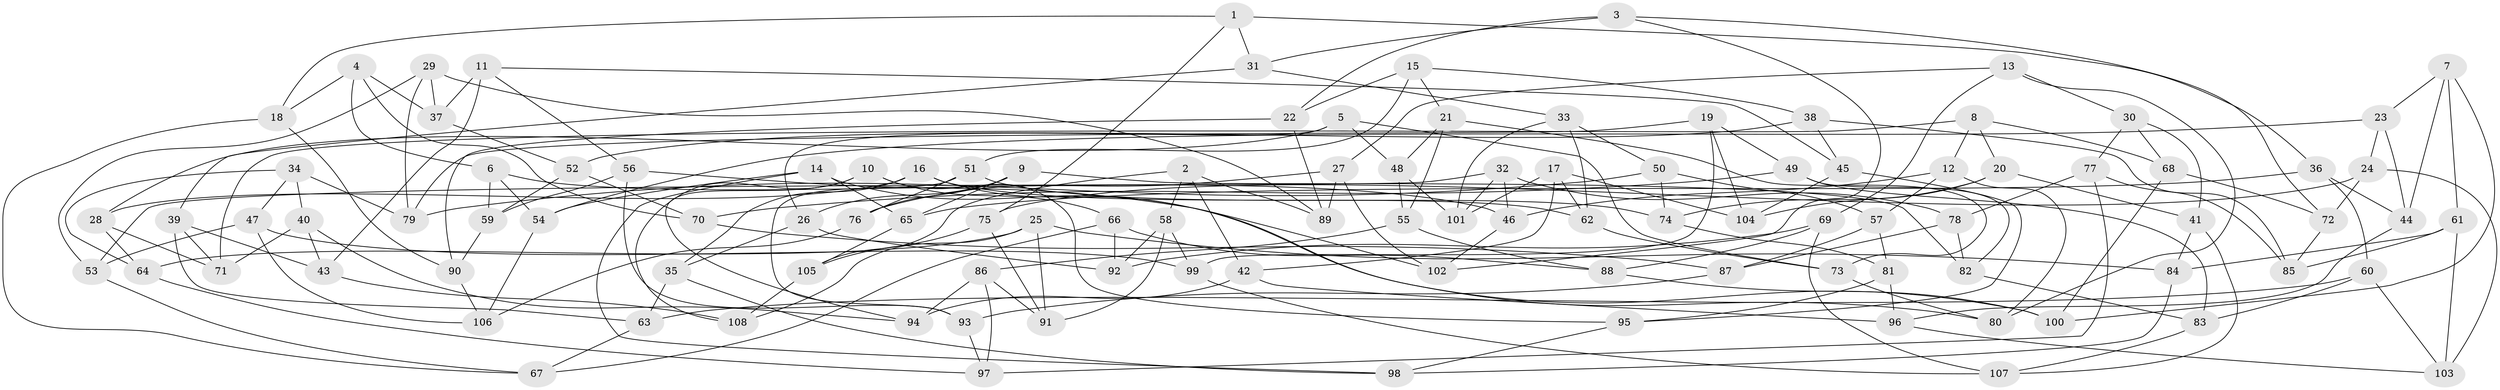 // coarse degree distribution, {9: 0.02631578947368421, 11: 0.02631578947368421, 4: 0.8421052631578947, 10: 0.02631578947368421, 12: 0.02631578947368421, 5: 0.013157894736842105, 3: 0.039473684210526314}
// Generated by graph-tools (version 1.1) at 2025/53/03/04/25 22:53:49]
// undirected, 108 vertices, 216 edges
graph export_dot {
  node [color=gray90,style=filled];
  1;
  2;
  3;
  4;
  5;
  6;
  7;
  8;
  9;
  10;
  11;
  12;
  13;
  14;
  15;
  16;
  17;
  18;
  19;
  20;
  21;
  22;
  23;
  24;
  25;
  26;
  27;
  28;
  29;
  30;
  31;
  32;
  33;
  34;
  35;
  36;
  37;
  38;
  39;
  40;
  41;
  42;
  43;
  44;
  45;
  46;
  47;
  48;
  49;
  50;
  51;
  52;
  53;
  54;
  55;
  56;
  57;
  58;
  59;
  60;
  61;
  62;
  63;
  64;
  65;
  66;
  67;
  68;
  69;
  70;
  71;
  72;
  73;
  74;
  75;
  76;
  77;
  78;
  79;
  80;
  81;
  82;
  83;
  84;
  85;
  86;
  87;
  88;
  89;
  90;
  91;
  92;
  93;
  94;
  95;
  96;
  97;
  98;
  99;
  100;
  101;
  102;
  103;
  104;
  105;
  106;
  107;
  108;
  1 -- 75;
  1 -- 18;
  1 -- 31;
  1 -- 36;
  2 -- 58;
  2 -- 105;
  2 -- 42;
  2 -- 89;
  3 -- 22;
  3 -- 72;
  3 -- 102;
  3 -- 31;
  4 -- 37;
  4 -- 6;
  4 -- 18;
  4 -- 70;
  5 -- 28;
  5 -- 26;
  5 -- 48;
  5 -- 73;
  6 -- 54;
  6 -- 59;
  6 -- 46;
  7 -- 23;
  7 -- 100;
  7 -- 61;
  7 -- 44;
  8 -- 12;
  8 -- 20;
  8 -- 71;
  8 -- 68;
  9 -- 26;
  9 -- 65;
  9 -- 76;
  9 -- 82;
  10 -- 94;
  10 -- 108;
  10 -- 66;
  10 -- 95;
  11 -- 45;
  11 -- 37;
  11 -- 56;
  11 -- 43;
  12 -- 57;
  12 -- 80;
  12 -- 46;
  13 -- 27;
  13 -- 80;
  13 -- 30;
  13 -- 69;
  14 -- 80;
  14 -- 54;
  14 -- 65;
  14 -- 98;
  15 -- 51;
  15 -- 22;
  15 -- 38;
  15 -- 21;
  16 -- 35;
  16 -- 100;
  16 -- 62;
  16 -- 28;
  17 -- 62;
  17 -- 104;
  17 -- 101;
  17 -- 42;
  18 -- 90;
  18 -- 67;
  19 -- 79;
  19 -- 104;
  19 -- 99;
  19 -- 49;
  20 -- 104;
  20 -- 74;
  20 -- 41;
  21 -- 48;
  21 -- 73;
  21 -- 55;
  22 -- 89;
  22 -- 90;
  23 -- 44;
  23 -- 54;
  23 -- 24;
  24 -- 75;
  24 -- 72;
  24 -- 103;
  25 -- 64;
  25 -- 108;
  25 -- 91;
  25 -- 84;
  26 -- 35;
  26 -- 92;
  27 -- 102;
  27 -- 89;
  27 -- 76;
  28 -- 71;
  28 -- 64;
  29 -- 79;
  29 -- 89;
  29 -- 53;
  29 -- 37;
  30 -- 41;
  30 -- 68;
  30 -- 77;
  31 -- 39;
  31 -- 33;
  32 -- 101;
  32 -- 78;
  32 -- 46;
  32 -- 53;
  33 -- 101;
  33 -- 50;
  33 -- 62;
  34 -- 40;
  34 -- 64;
  34 -- 47;
  34 -- 79;
  35 -- 63;
  35 -- 98;
  36 -- 65;
  36 -- 60;
  36 -- 44;
  37 -- 52;
  38 -- 52;
  38 -- 85;
  38 -- 45;
  39 -- 63;
  39 -- 71;
  39 -- 43;
  40 -- 43;
  40 -- 94;
  40 -- 71;
  41 -- 107;
  41 -- 84;
  42 -- 94;
  42 -- 96;
  43 -- 108;
  44 -- 96;
  45 -- 104;
  45 -- 95;
  46 -- 102;
  47 -- 53;
  47 -- 106;
  47 -- 99;
  48 -- 55;
  48 -- 101;
  49 -- 70;
  49 -- 83;
  49 -- 82;
  50 -- 74;
  50 -- 57;
  50 -- 79;
  51 -- 76;
  51 -- 93;
  51 -- 74;
  52 -- 70;
  52 -- 59;
  53 -- 67;
  54 -- 106;
  55 -- 86;
  55 -- 88;
  56 -- 102;
  56 -- 59;
  56 -- 93;
  57 -- 81;
  57 -- 87;
  58 -- 92;
  58 -- 99;
  58 -- 91;
  59 -- 90;
  60 -- 83;
  60 -- 103;
  60 -- 63;
  61 -- 103;
  61 -- 85;
  61 -- 84;
  62 -- 73;
  63 -- 67;
  64 -- 97;
  65 -- 105;
  66 -- 67;
  66 -- 88;
  66 -- 92;
  68 -- 100;
  68 -- 72;
  69 -- 107;
  69 -- 88;
  69 -- 92;
  70 -- 87;
  72 -- 85;
  73 -- 80;
  74 -- 81;
  75 -- 91;
  75 -- 105;
  76 -- 106;
  77 -- 85;
  77 -- 78;
  77 -- 97;
  78 -- 87;
  78 -- 82;
  81 -- 95;
  81 -- 96;
  82 -- 83;
  83 -- 107;
  84 -- 98;
  86 -- 94;
  86 -- 97;
  86 -- 91;
  87 -- 93;
  88 -- 100;
  90 -- 106;
  93 -- 97;
  95 -- 98;
  96 -- 103;
  99 -- 107;
  105 -- 108;
}
